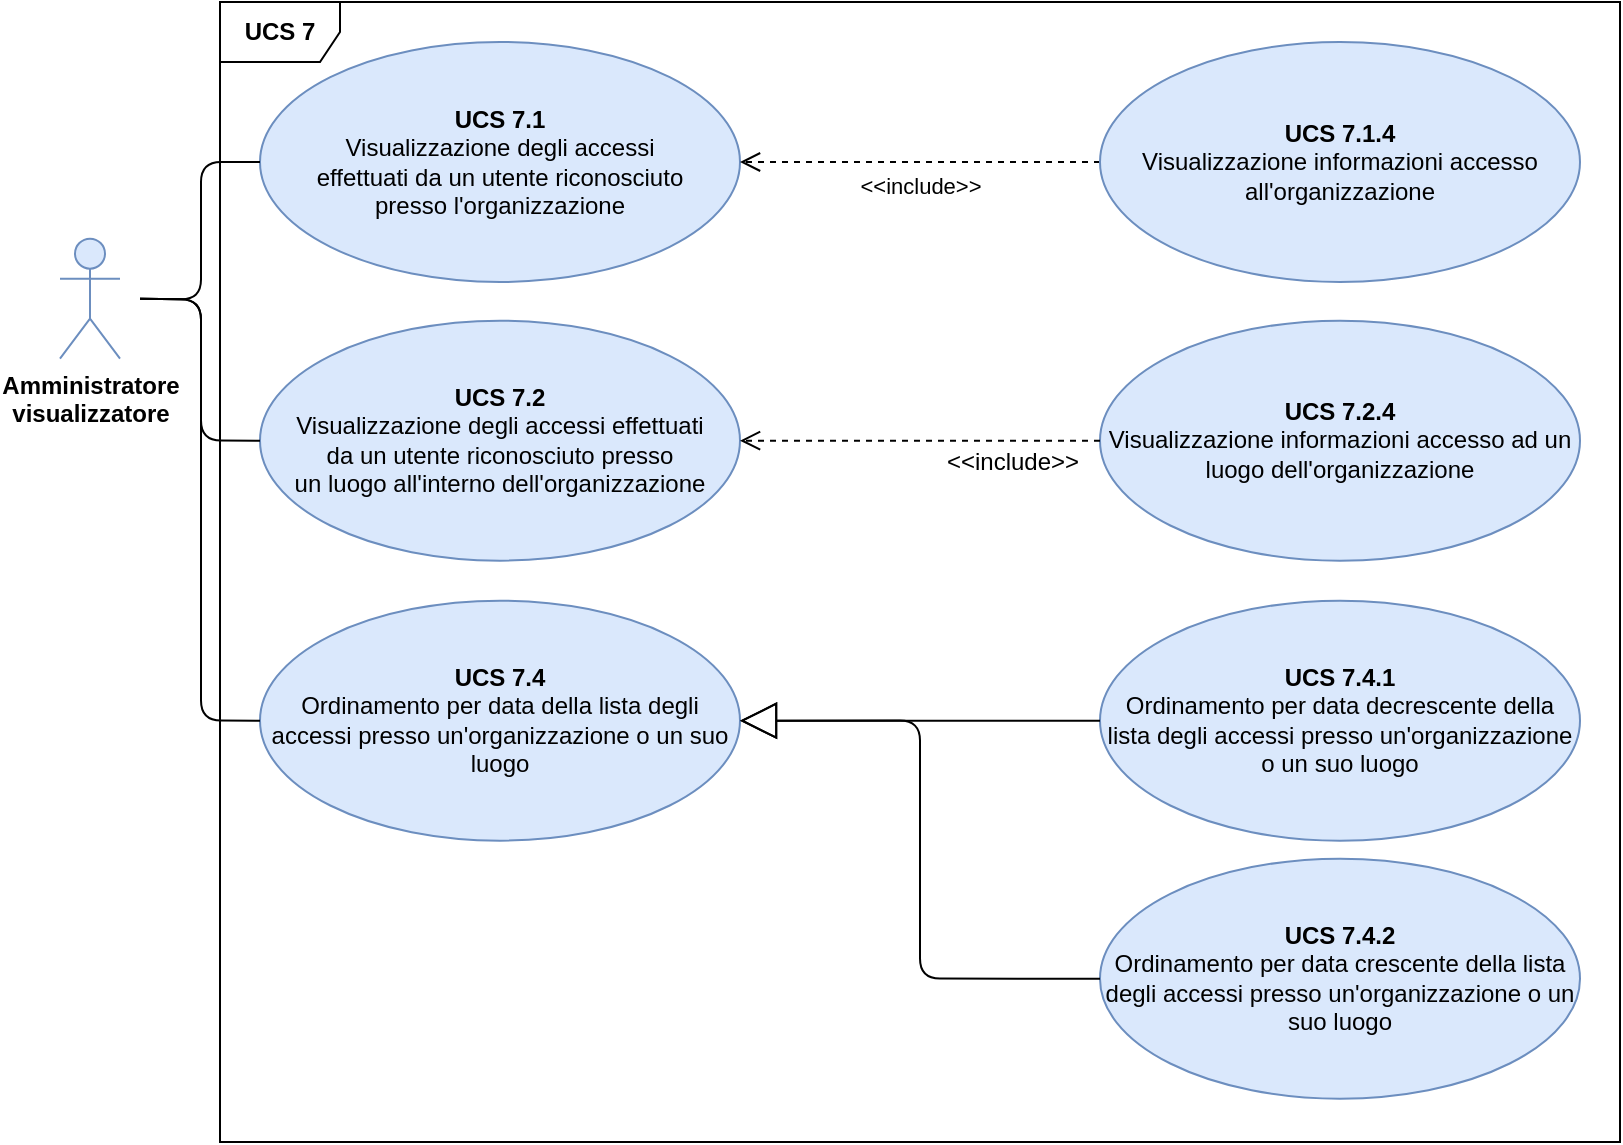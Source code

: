 <mxfile version="12.4.2" type="device" pages="1"><diagram name="UCA 5" id="e7e014a7-5840-1c2e-5031-d8a46d1fe8dd"><mxGraphModel dx="1551" dy="1151" grid="1" gridSize="10" guides="1" tooltips="1" connect="1" arrows="1" fold="1" page="1" pageScale="1" pageWidth="1169" pageHeight="827" background="#ffffff" math="0" shadow="0"><root><mxCell id="0"/><mxCell id="1" parent="0"/><mxCell id="yFqueE0bvkqC2CLvMh4e-42" value="&lt;b&gt;UCS 7&lt;/b&gt;" style="shape=umlFrame;whiteSpace=wrap;html=1;fontFamily=Helvetica;fontSize=12;" parent="1" vertex="1"><mxGeometry x="274" y="128" width="700" height="570" as="geometry"/></mxCell><mxCell id="yFqueE0bvkqC2CLvMh4e-47" value="&lt;font&gt;&lt;b style=&quot;font-size: 12px&quot;&gt;UCS 7.1&lt;br&gt;&lt;/b&gt;Visualizzazione degli accessi&lt;br&gt;effettuati da un utente riconosciuto&lt;br&gt;presso l'organizzazione&lt;br&gt;&lt;/font&gt;" style="ellipse;whiteSpace=wrap;html=1;fillColor=#dae8fc;strokeColor=#6c8ebf;fontFamily=Helvetica;fontSize=12;" parent="1" vertex="1"><mxGeometry x="294" y="148" width="240" height="120" as="geometry"/></mxCell><mxCell id="yFqueE0bvkqC2CLvMh4e-49" value="&lt;font&gt;&lt;b style=&quot;font-size: 12px&quot;&gt;UCS 7.2&lt;br&gt;&lt;/b&gt;Visualizzazione degli accessi effettuati&lt;br&gt;da un utente riconosciuto presso&lt;br&gt;un luogo all'interno dell'organizzazione&lt;br&gt;&lt;/font&gt;" style="ellipse;whiteSpace=wrap;html=1;fillColor=#dae8fc;strokeColor=#6c8ebf;fontFamily=Helvetica;fontSize=12;" parent="1" vertex="1"><mxGeometry x="294" y="287.33" width="240" height="120" as="geometry"/></mxCell><mxCell id="dx8n5jlu8CPsI4Qeh6Sv-1" value="&lt;b&gt;Amministratore&lt;br&gt;visualizzatore&lt;br&gt;&lt;/b&gt;" style="shape=umlActor;verticalLabelPosition=bottom;labelBackgroundColor=#ffffff;verticalAlign=top;html=1;fillColor=#dae8fc;strokeColor=#6c8ebf;fontFamily=Helvetica;fontSize=12;" parent="1" vertex="1"><mxGeometry x="194" y="246.33" width="30" height="60" as="geometry"/></mxCell><mxCell id="e0yOSz7s8iwOD-Wg1Gqh-1" value="&lt;font&gt;&lt;b style=&quot;font-size: 12px&quot;&gt;UCS 7.4&lt;br&gt;&lt;/b&gt;Ordinamento per data della lista degli accessi presso un'organizzazione o un suo luogo&lt;br&gt;&lt;/font&gt;" style="ellipse;whiteSpace=wrap;html=1;fillColor=#dae8fc;strokeColor=#6c8ebf;fontFamily=Helvetica;fontSize=12;" parent="1" vertex="1"><mxGeometry x="294" y="427.33" width="240" height="120" as="geometry"/></mxCell><mxCell id="e0yOSz7s8iwOD-Wg1Gqh-8" value="&amp;lt;&amp;lt;include&amp;gt;&amp;gt;" style="html=1;verticalAlign=bottom;endArrow=open;dashed=1;endSize=8;exitX=0;exitY=0.5;exitDx=0;exitDy=0;entryX=1;entryY=0.5;entryDx=0;entryDy=0;edgeStyle=orthogonalEdgeStyle;" parent="1" source="3wUhTFlYRPYMewpVPdnv-1" target="yFqueE0bvkqC2CLvMh4e-47" edge="1"><mxGeometry y="21" relative="1" as="geometry"><mxPoint x="844" y="317" as="sourcePoint"/><mxPoint x="764" y="317" as="targetPoint"/><mxPoint as="offset"/></mxGeometry></mxCell><mxCell id="3wUhTFlYRPYMewpVPdnv-1" value="&lt;font&gt;&lt;b style=&quot;font-size: 12px&quot;&gt;UCS 7.1.4&lt;br&gt;&lt;/b&gt;Visualizzazione informazioni accesso all'organizzazione&lt;br&gt;&lt;/font&gt;" style="ellipse;whiteSpace=wrap;html=1;fillColor=#dae8fc;strokeColor=#6c8ebf;fontFamily=Helvetica;fontSize=12;" parent="1" vertex="1"><mxGeometry x="714" y="148" width="240" height="120" as="geometry"/></mxCell><mxCell id="3wUhTFlYRPYMewpVPdnv-2" value="&lt;font&gt;&lt;b style=&quot;font-size: 12px&quot;&gt;UCS 7.2.4&lt;br&gt;&lt;/b&gt;Visualizzazione informazioni accesso ad un luogo dell'organizzazione&lt;br&gt;&lt;/font&gt;" style="ellipse;whiteSpace=wrap;html=1;fillColor=#dae8fc;strokeColor=#6c8ebf;fontFamily=Helvetica;fontSize=12;" parent="1" vertex="1"><mxGeometry x="714" y="287.33" width="240" height="120" as="geometry"/></mxCell><mxCell id="3wUhTFlYRPYMewpVPdnv-5" value="&lt;font style=&quot;font-size: 12px&quot;&gt;&amp;lt;&amp;lt;include&amp;gt;&amp;gt;&lt;/font&gt;" style="html=1;verticalAlign=bottom;endArrow=open;dashed=1;endSize=8;exitX=0;exitY=0.5;exitDx=0;exitDy=0;edgeStyle=orthogonalEdgeStyle;entryX=1;entryY=0.5;entryDx=0;entryDy=0;" parent="1" source="3wUhTFlYRPYMewpVPdnv-2" target="yFqueE0bvkqC2CLvMh4e-49" edge="1"><mxGeometry x="-0.503" y="20" relative="1" as="geometry"><mxPoint x="894" y="376.33" as="sourcePoint"/><mxPoint x="554" y="86.33" as="targetPoint"/><mxPoint as="offset"/></mxGeometry></mxCell><mxCell id="3wUhTFlYRPYMewpVPdnv-7" value="&lt;font&gt;&lt;b style=&quot;font-size: 12px&quot;&gt;UCS 7.4.1&lt;br&gt;&lt;/b&gt;Ordinamento per data decrescente della lista degli accessi presso un'organizzazione o un suo luogo&lt;br&gt;&lt;/font&gt;" style="ellipse;whiteSpace=wrap;html=1;fillColor=#dae8fc;strokeColor=#6c8ebf;fontFamily=Helvetica;fontSize=12;" parent="1" vertex="1"><mxGeometry x="714" y="427.33" width="240" height="120" as="geometry"/></mxCell><mxCell id="3wUhTFlYRPYMewpVPdnv-8" value="&lt;font&gt;&lt;b style=&quot;font-size: 12px&quot;&gt;UCS 7.4.2&lt;br&gt;&lt;/b&gt;Ordinamento per data crescente della lista degli accessi presso un'organizzazione o un suo luogo&lt;br&gt;&lt;/font&gt;" style="ellipse;whiteSpace=wrap;html=1;fillColor=#dae8fc;strokeColor=#6c8ebf;fontFamily=Helvetica;fontSize=12;" parent="1" vertex="1"><mxGeometry x="714" y="556.33" width="240" height="120" as="geometry"/></mxCell><mxCell id="3wUhTFlYRPYMewpVPdnv-9" value="" style="endArrow=block;endSize=16;endFill=0;html=1;exitX=0;exitY=0.5;exitDx=0;exitDy=0;edgeStyle=orthogonalEdgeStyle;entryX=1;entryY=0.5;entryDx=0;entryDy=0;" parent="1" source="3wUhTFlYRPYMewpVPdnv-7" target="e0yOSz7s8iwOD-Wg1Gqh-1" edge="1"><mxGeometry width="160" relative="1" as="geometry"><mxPoint x="784" y="246.33" as="sourcePoint"/><mxPoint x="944" y="246.33" as="targetPoint"/><Array as="points"/></mxGeometry></mxCell><mxCell id="3wUhTFlYRPYMewpVPdnv-10" value="" style="endArrow=block;endSize=16;endFill=0;html=1;exitX=0;exitY=0.5;exitDx=0;exitDy=0;edgeStyle=orthogonalEdgeStyle;entryX=1;entryY=0.5;entryDx=0;entryDy=0;" parent="1" source="3wUhTFlYRPYMewpVPdnv-8" target="e0yOSz7s8iwOD-Wg1Gqh-1" edge="1"><mxGeometry width="160" relative="1" as="geometry"><mxPoint x="924" y="236.33" as="sourcePoint"/><mxPoint x="714" y="488" as="targetPoint"/></mxGeometry></mxCell><mxCell id="3wUhTFlYRPYMewpVPdnv-11" value="" style="endArrow=none;html=1;edgeStyle=orthogonalEdgeStyle;entryX=0;entryY=0.5;entryDx=0;entryDy=0;" parent="1" target="yFqueE0bvkqC2CLvMh4e-47" edge="1"><mxGeometry relative="1" as="geometry"><mxPoint x="234" y="276.33" as="sourcePoint"/><mxPoint x="374" y="386.33" as="targetPoint"/></mxGeometry></mxCell><mxCell id="3wUhTFlYRPYMewpVPdnv-12" value="" style="resizable=0;html=1;align=left;verticalAlign=bottom;labelBackgroundColor=#ffffff;fontSize=10;" parent="3wUhTFlYRPYMewpVPdnv-11" connectable="0" vertex="1"><mxGeometry x="-1" relative="1" as="geometry"/></mxCell><mxCell id="3wUhTFlYRPYMewpVPdnv-13" value="" style="resizable=0;html=1;align=right;verticalAlign=bottom;labelBackgroundColor=#ffffff;fontSize=10;" parent="3wUhTFlYRPYMewpVPdnv-11" connectable="0" vertex="1"><mxGeometry x="1" relative="1" as="geometry"/></mxCell><mxCell id="3wUhTFlYRPYMewpVPdnv-14" value="" style="endArrow=none;html=1;edgeStyle=orthogonalEdgeStyle;entryX=0;entryY=0.5;entryDx=0;entryDy=0;" parent="1" target="yFqueE0bvkqC2CLvMh4e-49" edge="1"><mxGeometry relative="1" as="geometry"><mxPoint x="234" y="276.33" as="sourcePoint"/><mxPoint x="324" y="-33.67" as="targetPoint"/></mxGeometry></mxCell><mxCell id="3wUhTFlYRPYMewpVPdnv-15" value="" style="resizable=0;html=1;align=left;verticalAlign=bottom;labelBackgroundColor=#ffffff;fontSize=10;" parent="3wUhTFlYRPYMewpVPdnv-14" connectable="0" vertex="1"><mxGeometry x="-1" relative="1" as="geometry"/></mxCell><mxCell id="3wUhTFlYRPYMewpVPdnv-16" value="" style="resizable=0;html=1;align=right;verticalAlign=bottom;labelBackgroundColor=#ffffff;fontSize=10;" parent="3wUhTFlYRPYMewpVPdnv-14" connectable="0" vertex="1"><mxGeometry x="1" relative="1" as="geometry"/></mxCell><mxCell id="3wUhTFlYRPYMewpVPdnv-23" value="" style="endArrow=none;html=1;edgeStyle=orthogonalEdgeStyle;entryX=0;entryY=0.5;entryDx=0;entryDy=0;" parent="1" target="e0yOSz7s8iwOD-Wg1Gqh-1" edge="1"><mxGeometry relative="1" as="geometry"><mxPoint x="234" y="276.33" as="sourcePoint"/><mxPoint x="324" y="356.33" as="targetPoint"/></mxGeometry></mxCell><mxCell id="3wUhTFlYRPYMewpVPdnv-24" value="" style="resizable=0;html=1;align=left;verticalAlign=bottom;labelBackgroundColor=#ffffff;fontSize=10;" parent="3wUhTFlYRPYMewpVPdnv-23" connectable="0" vertex="1"><mxGeometry x="-1" relative="1" as="geometry"/></mxCell><mxCell id="3wUhTFlYRPYMewpVPdnv-25" value="" style="resizable=0;html=1;align=right;verticalAlign=bottom;labelBackgroundColor=#ffffff;fontSize=10;" parent="3wUhTFlYRPYMewpVPdnv-23" connectable="0" vertex="1"><mxGeometry x="1" relative="1" as="geometry"/></mxCell></root></mxGraphModel></diagram></mxfile>